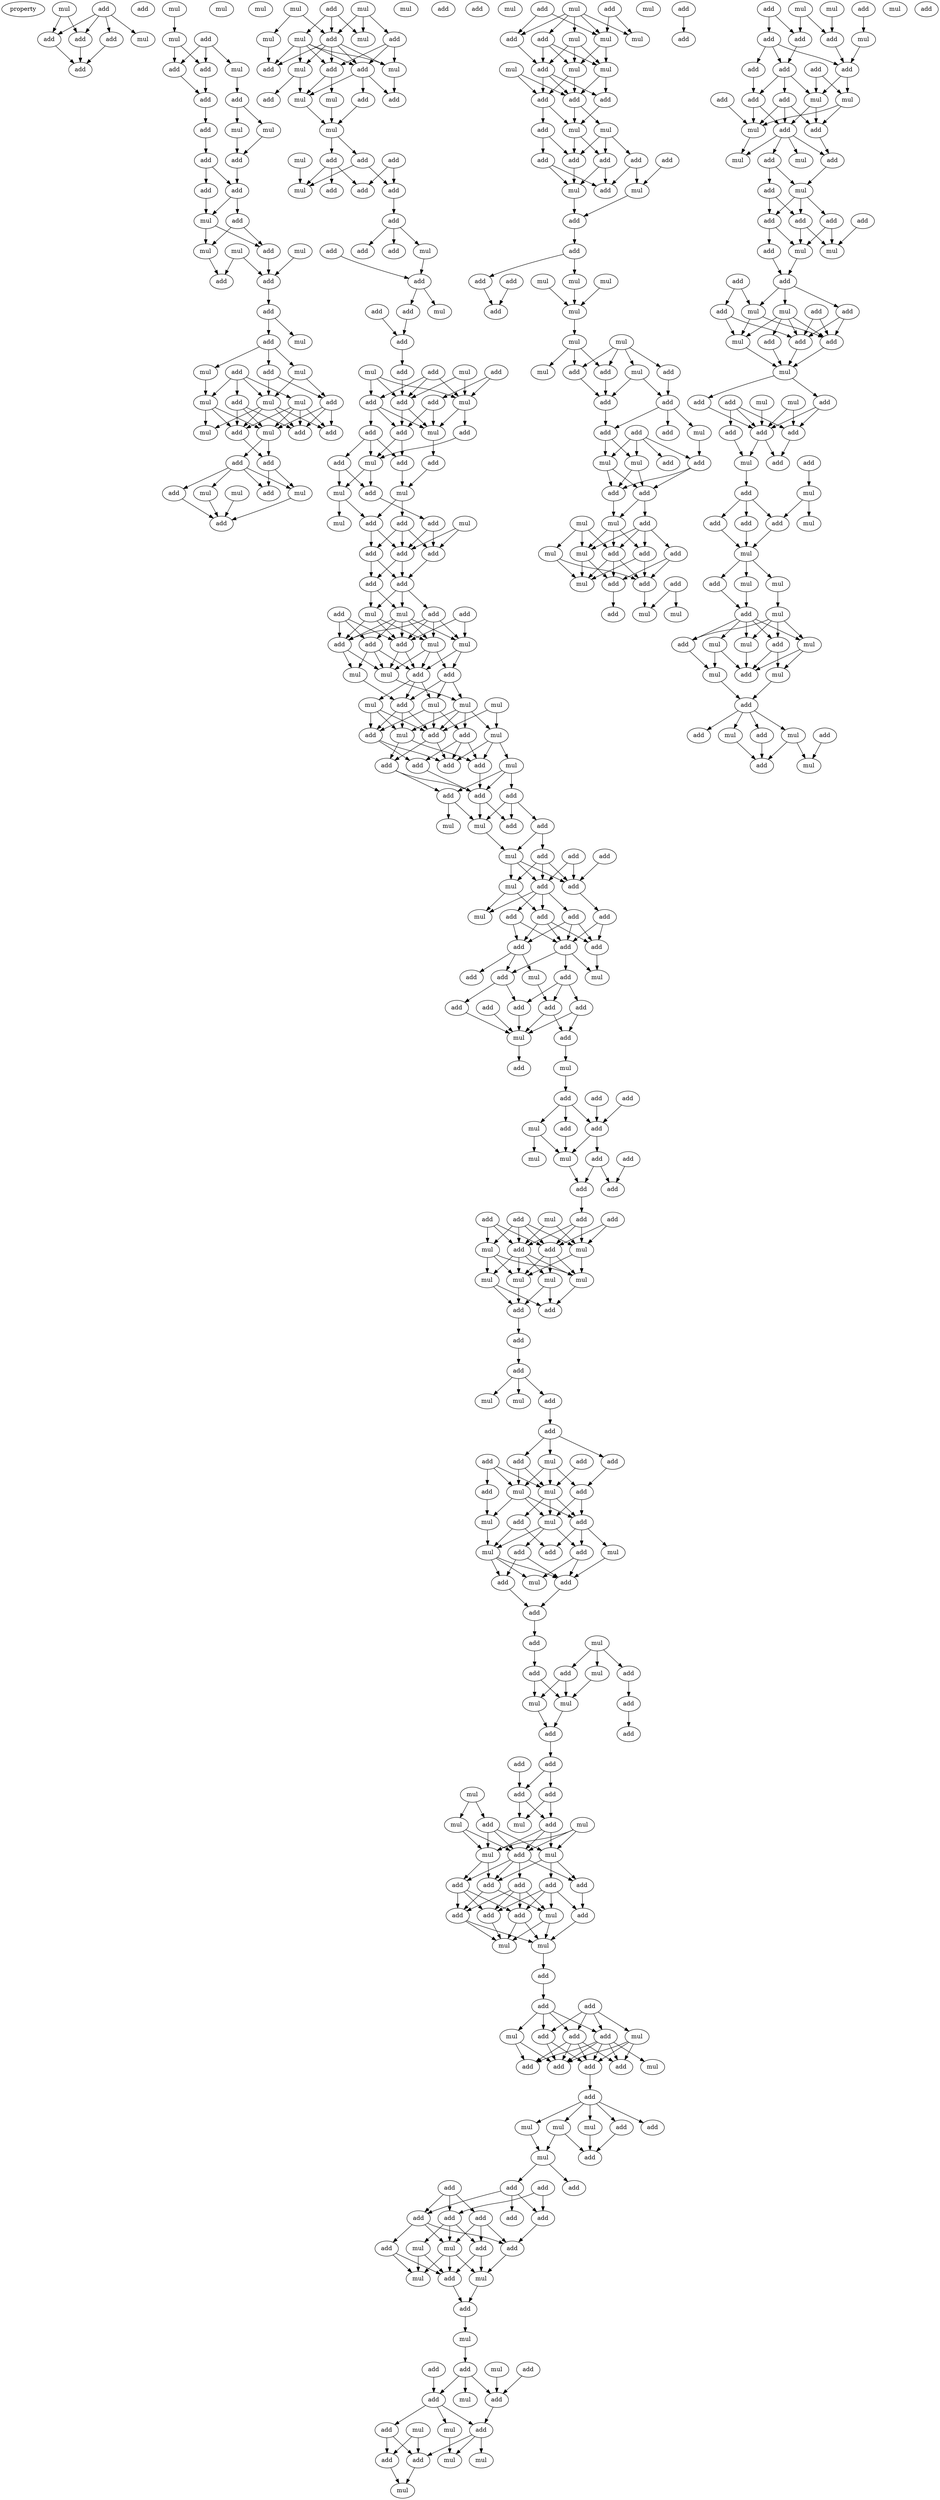 digraph {
    node [fontcolor=black]
    property [mul=2,lf=1.1]
    0 [ label = add ];
    1 [ label = mul ];
    2 [ label = add ];
    3 [ label = add ];
    4 [ label = add ];
    5 [ label = mul ];
    6 [ label = add ];
    7 [ label = add ];
    8 [ label = mul ];
    9 [ label = mul ];
    10 [ label = add ];
    11 [ label = mul ];
    12 [ label = mul ];
    13 [ label = add ];
    14 [ label = add ];
    15 [ label = add ];
    16 [ label = add ];
    17 [ label = add ];
    18 [ label = mul ];
    19 [ label = mul ];
    20 [ label = add ];
    21 [ label = add ];
    22 [ label = add ];
    23 [ label = add ];
    24 [ label = add ];
    25 [ label = mul ];
    26 [ label = mul ];
    27 [ label = mul ];
    28 [ label = add ];
    29 [ label = mul ];
    30 [ label = add ];
    31 [ label = add ];
    32 [ label = mul ];
    33 [ label = add ];
    34 [ label = add ];
    35 [ label = mul ];
    36 [ label = add ];
    37 [ label = mul ];
    38 [ label = add ];
    39 [ label = mul ];
    40 [ label = mul ];
    41 [ label = add ];
    42 [ label = add ];
    43 [ label = mul ];
    44 [ label = mul ];
    45 [ label = add ];
    46 [ label = add ];
    47 [ label = add ];
    48 [ label = mul ];
    49 [ label = mul ];
    50 [ label = add ];
    51 [ label = add ];
    52 [ label = add ];
    53 [ label = mul ];
    54 [ label = add ];
    55 [ label = mul ];
    56 [ label = mul ];
    57 [ label = add ];
    58 [ label = mul ];
    59 [ label = add ];
    60 [ label = mul ];
    61 [ label = mul ];
    62 [ label = add ];
    63 [ label = mul ];
    64 [ label = mul ];
    65 [ label = add ];
    66 [ label = add ];
    67 [ label = add ];
    68 [ label = mul ];
    69 [ label = add ];
    70 [ label = mul ];
    71 [ label = mul ];
    72 [ label = add ];
    73 [ label = add ];
    74 [ label = mul ];
    75 [ label = add ];
    76 [ label = mul ];
    77 [ label = add ];
    78 [ label = add ];
    79 [ label = add ];
    80 [ label = mul ];
    81 [ label = add ];
    82 [ label = mul ];
    83 [ label = add ];
    84 [ label = add ];
    85 [ label = add ];
    86 [ label = add ];
    87 [ label = mul ];
    88 [ label = add ];
    89 [ label = add ];
    90 [ label = add ];
    91 [ label = add ];
    92 [ label = mul ];
    93 [ label = mul ];
    94 [ label = add ];
    95 [ label = add ];
    96 [ label = add ];
    97 [ label = mul ];
    98 [ label = add ];
    99 [ label = add ];
    100 [ label = mul ];
    101 [ label = add ];
    102 [ label = add ];
    103 [ label = mul ];
    104 [ label = add ];
    105 [ label = add ];
    106 [ label = add ];
    107 [ label = add ];
    108 [ label = mul ];
    109 [ label = add ];
    110 [ label = mul ];
    111 [ label = add ];
    112 [ label = add ];
    113 [ label = add ];
    114 [ label = mul ];
    115 [ label = mul ];
    116 [ label = mul ];
    117 [ label = add ];
    118 [ label = mul ];
    119 [ label = add ];
    120 [ label = add ];
    121 [ label = add ];
    122 [ label = add ];
    123 [ label = add ];
    124 [ label = add ];
    125 [ label = add ];
    126 [ label = mul ];
    127 [ label = add ];
    128 [ label = mul ];
    129 [ label = add ];
    130 [ label = add ];
    131 [ label = add ];
    132 [ label = add ];
    133 [ label = mul ];
    134 [ label = add ];
    135 [ label = mul ];
    136 [ label = mul ];
    137 [ label = add ];
    138 [ label = add ];
    139 [ label = mul ];
    140 [ label = mul ];
    141 [ label = mul ];
    142 [ label = mul ];
    143 [ label = mul ];
    144 [ label = add ];
    145 [ label = mul ];
    146 [ label = add ];
    147 [ label = mul ];
    148 [ label = add ];
    149 [ label = add ];
    150 [ label = mul ];
    151 [ label = add ];
    152 [ label = add ];
    153 [ label = add ];
    154 [ label = add ];
    155 [ label = add ];
    156 [ label = add ];
    157 [ label = add ];
    158 [ label = mul ];
    159 [ label = add ];
    160 [ label = mul ];
    161 [ label = add ];
    162 [ label = mul ];
    163 [ label = add ];
    164 [ label = add ];
    165 [ label = add ];
    166 [ label = mul ];
    167 [ label = add ];
    168 [ label = add ];
    169 [ label = add ];
    170 [ label = add ];
    171 [ label = mul ];
    172 [ label = add ];
    173 [ label = add ];
    174 [ label = add ];
    175 [ label = add ];
    176 [ label = add ];
    177 [ label = mul ];
    178 [ label = add ];
    179 [ label = add ];
    180 [ label = mul ];
    181 [ label = add ];
    182 [ label = add ];
    183 [ label = add ];
    184 [ label = add ];
    185 [ label = add ];
    186 [ label = add ];
    187 [ label = mul ];
    188 [ label = add ];
    189 [ label = add ];
    190 [ label = mul ];
    191 [ label = add ];
    192 [ label = add ];
    193 [ label = add ];
    194 [ label = mul ];
    195 [ label = add ];
    196 [ label = add ];
    197 [ label = add ];
    198 [ label = add ];
    199 [ label = mul ];
    200 [ label = mul ];
    201 [ label = add ];
    202 [ label = add ];
    203 [ label = add ];
    204 [ label = add ];
    205 [ label = add ];
    206 [ label = add ];
    207 [ label = mul ];
    208 [ label = add ];
    209 [ label = mul ];
    210 [ label = mul ];
    211 [ label = add ];
    212 [ label = mul ];
    213 [ label = mul ];
    214 [ label = mul ];
    215 [ label = mul ];
    216 [ label = add ];
    217 [ label = add ];
    218 [ label = add ];
    219 [ label = add ];
    220 [ label = mul ];
    221 [ label = mul ];
    222 [ label = add ];
    223 [ label = add ];
    224 [ label = mul ];
    225 [ label = add ];
    226 [ label = add ];
    227 [ label = add ];
    228 [ label = add ];
    229 [ label = mul ];
    230 [ label = add ];
    231 [ label = add ];
    232 [ label = mul ];
    233 [ label = mul ];
    234 [ label = add ];
    235 [ label = add ];
    236 [ label = mul ];
    237 [ label = add ];
    238 [ label = mul ];
    239 [ label = add ];
    240 [ label = mul ];
    241 [ label = add ];
    242 [ label = add ];
    243 [ label = add ];
    244 [ label = mul ];
    245 [ label = add ];
    246 [ label = add ];
    247 [ label = mul ];
    248 [ label = add ];
    249 [ label = add ];
    250 [ label = mul ];
    251 [ label = add ];
    252 [ label = add ];
    253 [ label = add ];
    254 [ label = mul ];
    255 [ label = mul ];
    256 [ label = add ];
    257 [ label = add ];
    258 [ label = add ];
    259 [ label = mul ];
    260 [ label = add ];
    261 [ label = add ];
    262 [ label = mul ];
    263 [ label = add ];
    264 [ label = add ];
    265 [ label = mul ];
    266 [ label = mul ];
    267 [ label = add ];
    268 [ label = mul ];
    269 [ label = add ];
    270 [ label = add ];
    271 [ label = mul ];
    272 [ label = mul ];
    273 [ label = add ];
    274 [ label = add ];
    275 [ label = add ];
    276 [ label = add ];
    277 [ label = add ];
    278 [ label = add ];
    279 [ label = mul ];
    280 [ label = add ];
    281 [ label = add ];
    282 [ label = add ];
    283 [ label = mul ];
    284 [ label = mul ];
    285 [ label = add ];
    286 [ label = add ];
    287 [ label = add ];
    288 [ label = add ];
    289 [ label = add ];
    290 [ label = add ];
    291 [ label = mul ];
    292 [ label = mul ];
    293 [ label = add ];
    294 [ label = mul ];
    295 [ label = add ];
    296 [ label = add ];
    297 [ label = add ];
    298 [ label = add ];
    299 [ label = mul ];
    300 [ label = add ];
    301 [ label = mul ];
    302 [ label = add ];
    303 [ label = mul ];
    304 [ label = add ];
    305 [ label = mul ];
    306 [ label = add ];
    307 [ label = add ];
    308 [ label = add ];
    309 [ label = add ];
    310 [ label = add ];
    311 [ label = add ];
    312 [ label = add ];
    313 [ label = add ];
    314 [ label = add ];
    315 [ label = add ];
    316 [ label = mul ];
    317 [ label = add ];
    318 [ label = add ];
    319 [ label = mul ];
    320 [ label = mul ];
    321 [ label = mul ];
    322 [ label = add ];
    323 [ label = add ];
    324 [ label = mul ];
    325 [ label = mul ];
    326 [ label = add ];
    327 [ label = add ];
    328 [ label = add ];
    329 [ label = mul ];
    330 [ label = add ];
    331 [ label = add ];
    332 [ label = add ];
    333 [ label = mul ];
    334 [ label = mul ];
    335 [ label = add ];
    336 [ label = add ];
    337 [ label = add ];
    338 [ label = mul ];
    339 [ label = mul ];
    340 [ label = mul ];
    341 [ label = add ];
    342 [ label = add ];
    343 [ label = mul ];
    344 [ label = add ];
    345 [ label = mul ];
    346 [ label = mul ];
    347 [ label = mul ];
    348 [ label = add ];
    349 [ label = mul ];
    350 [ label = mul ];
    351 [ label = add ];
    352 [ label = mul ];
    353 [ label = add ];
    354 [ label = add ];
    355 [ label = add ];
    356 [ label = mul ];
    357 [ label = mul ];
    358 [ label = add ];
    359 [ label = add ];
    360 [ label = add ];
    361 [ label = add ];
    362 [ label = add ];
    363 [ label = add ];
    364 [ label = mul ];
    365 [ label = mul ];
    366 [ label = add ];
    367 [ label = add ];
    368 [ label = add ];
    369 [ label = add ];
    370 [ label = add ];
    371 [ label = mul ];
    372 [ label = mul ];
    373 [ label = mul ];
    374 [ label = mul ];
    375 [ label = add ];
    376 [ label = mul ];
    377 [ label = mul ];
    378 [ label = add ];
    379 [ label = mul ];
    380 [ label = add ];
    381 [ label = mul ];
    382 [ label = add ];
    383 [ label = add ];
    384 [ label = add ];
    385 [ label = mul ];
    386 [ label = add ];
    387 [ label = add ];
    388 [ label = add ];
    389 [ label = add ];
    390 [ label = mul ];
    391 [ label = mul ];
    392 [ label = add ];
    393 [ label = add ];
    394 [ label = add ];
    395 [ label = add ];
    396 [ label = mul ];
    397 [ label = mul ];
    398 [ label = add ];
    399 [ label = mul ];
    400 [ label = add ];
    401 [ label = add ];
    402 [ label = mul ];
    403 [ label = add ];
    404 [ label = add ];
    405 [ label = mul ];
    406 [ label = add ];
    407 [ label = add ];
    408 [ label = mul ];
    409 [ label = mul ];
    410 [ label = mul ];
    411 [ label = add ];
    412 [ label = add ];
    413 [ label = mul ];
    414 [ label = mul ];
    415 [ label = add ];
    416 [ label = add ];
    417 [ label = add ];
    418 [ label = mul ];
    419 [ label = add ];
    420 [ label = add ];
    421 [ label = add ];
    422 [ label = add ];
    423 [ label = add ];
    424 [ label = add ];
    425 [ label = add ];
    426 [ label = mul ];
    427 [ label = add ];
    428 [ label = mul ];
    429 [ label = add ];
    430 [ label = add ];
    431 [ label = mul ];
    432 [ label = add ];
    433 [ label = mul ];
    434 [ label = mul ];
    435 [ label = mul ];
    436 [ label = add ];
    437 [ label = add ];
    438 [ label = mul ];
    439 [ label = add ];
    440 [ label = add ];
    441 [ label = add ];
    442 [ label = add ];
    443 [ label = add ];
    444 [ label = mul ];
    445 [ label = mul ];
    446 [ label = add ];
    447 [ label = add ];
    448 [ label = add ];
    449 [ label = add ];
    450 [ label = mul ];
    451 [ label = add ];
    452 [ label = add ];
    453 [ label = mul ];
    454 [ label = add ];
    455 [ label = add ];
    456 [ label = mul ];
    457 [ label = add ];
    458 [ label = mul ];
    459 [ label = mul ];
    460 [ label = add ];
    461 [ label = mul ];
    462 [ label = add ];
    463 [ label = add ];
    464 [ label = add ];
    465 [ label = add ];
    466 [ label = add ];
    467 [ label = mul ];
    468 [ label = add ];
    469 [ label = add ];
    470 [ label = add ];
    471 [ label = mul ];
    472 [ label = add ];
    473 [ label = mul ];
    474 [ label = add ];
    475 [ label = add ];
    476 [ label = mul ];
    477 [ label = mul ];
    478 [ label = add ];
    479 [ label = add ];
    480 [ label = mul ];
    481 [ label = mul ];
    482 [ label = add ];
    483 [ label = mul ];
    484 [ label = mul ];
    485 [ label = add ];
    486 [ label = add ];
    487 [ label = mul ];
    488 [ label = mul ];
    489 [ label = add ];
    490 [ label = mul ];
    491 [ label = add ];
    492 [ label = add ];
    493 [ label = add ];
    494 [ label = add ];
    495 [ label = mul ];
    496 [ label = mul ];
    497 [ label = add ];
    498 [ label = mul ];
    0 -> 3 [ name = 0 ];
    0 -> 4 [ name = 1 ];
    0 -> 5 [ name = 2 ];
    0 -> 6 [ name = 3 ];
    1 -> 3 [ name = 4 ];
    1 -> 6 [ name = 5 ];
    3 -> 7 [ name = 6 ];
    4 -> 7 [ name = 7 ];
    6 -> 7 [ name = 8 ];
    8 -> 11 [ name = 9 ];
    10 -> 12 [ name = 10 ];
    10 -> 13 [ name = 11 ];
    10 -> 14 [ name = 12 ];
    11 -> 13 [ name = 13 ];
    11 -> 14 [ name = 14 ];
    12 -> 15 [ name = 15 ];
    13 -> 16 [ name = 16 ];
    14 -> 16 [ name = 17 ];
    15 -> 18 [ name = 18 ];
    15 -> 19 [ name = 19 ];
    16 -> 17 [ name = 20 ];
    17 -> 20 [ name = 21 ];
    18 -> 21 [ name = 22 ];
    19 -> 21 [ name = 23 ];
    20 -> 22 [ name = 24 ];
    20 -> 23 [ name = 25 ];
    21 -> 23 [ name = 26 ];
    22 -> 25 [ name = 27 ];
    23 -> 24 [ name = 28 ];
    23 -> 25 [ name = 29 ];
    24 -> 27 [ name = 30 ];
    24 -> 28 [ name = 31 ];
    25 -> 27 [ name = 32 ];
    25 -> 28 [ name = 33 ];
    26 -> 30 [ name = 34 ];
    26 -> 31 [ name = 35 ];
    27 -> 31 [ name = 36 ];
    28 -> 30 [ name = 37 ];
    29 -> 30 [ name = 38 ];
    30 -> 33 [ name = 39 ];
    33 -> 34 [ name = 40 ];
    33 -> 35 [ name = 41 ];
    34 -> 36 [ name = 42 ];
    34 -> 37 [ name = 43 ];
    34 -> 39 [ name = 44 ];
    36 -> 40 [ name = 45 ];
    36 -> 42 [ name = 46 ];
    37 -> 40 [ name = 47 ];
    37 -> 42 [ name = 48 ];
    38 -> 40 [ name = 49 ];
    38 -> 41 [ name = 50 ];
    38 -> 43 [ name = 51 ];
    38 -> 44 [ name = 52 ];
    39 -> 43 [ name = 53 ];
    40 -> 45 [ name = 54 ];
    40 -> 46 [ name = 55 ];
    40 -> 47 [ name = 56 ];
    40 -> 49 [ name = 57 ];
    41 -> 45 [ name = 58 ];
    41 -> 47 [ name = 59 ];
    41 -> 48 [ name = 60 ];
    42 -> 45 [ name = 61 ];
    42 -> 46 [ name = 62 ];
    42 -> 48 [ name = 63 ];
    43 -> 47 [ name = 64 ];
    43 -> 48 [ name = 65 ];
    43 -> 49 [ name = 66 ];
    44 -> 45 [ name = 67 ];
    44 -> 46 [ name = 68 ];
    44 -> 47 [ name = 69 ];
    44 -> 48 [ name = 70 ];
    47 -> 50 [ name = 71 ];
    48 -> 50 [ name = 72 ];
    48 -> 51 [ name = 73 ];
    50 -> 54 [ name = 74 ];
    50 -> 55 [ name = 75 ];
    51 -> 52 [ name = 76 ];
    51 -> 53 [ name = 77 ];
    51 -> 54 [ name = 78 ];
    51 -> 55 [ name = 79 ];
    52 -> 57 [ name = 80 ];
    53 -> 57 [ name = 81 ];
    55 -> 57 [ name = 82 ];
    56 -> 57 [ name = 83 ];
    58 -> 62 [ name = 84 ];
    58 -> 63 [ name = 85 ];
    59 -> 61 [ name = 86 ];
    59 -> 62 [ name = 87 ];
    59 -> 64 [ name = 88 ];
    60 -> 62 [ name = 89 ];
    60 -> 64 [ name = 90 ];
    60 -> 65 [ name = 91 ];
    61 -> 66 [ name = 92 ];
    61 -> 67 [ name = 93 ];
    61 -> 68 [ name = 94 ];
    61 -> 69 [ name = 95 ];
    61 -> 70 [ name = 96 ];
    62 -> 66 [ name = 97 ];
    62 -> 67 [ name = 98 ];
    62 -> 68 [ name = 99 ];
    62 -> 69 [ name = 100 ];
    62 -> 70 [ name = 101 ];
    63 -> 67 [ name = 102 ];
    65 -> 66 [ name = 103 ];
    65 -> 69 [ name = 104 ];
    65 -> 70 [ name = 105 ];
    66 -> 71 [ name = 106 ];
    66 -> 74 [ name = 107 ];
    68 -> 71 [ name = 108 ];
    68 -> 72 [ name = 109 ];
    69 -> 71 [ name = 110 ];
    69 -> 73 [ name = 111 ];
    69 -> 75 [ name = 112 ];
    70 -> 73 [ name = 113 ];
    71 -> 76 [ name = 114 ];
    74 -> 76 [ name = 115 ];
    75 -> 76 [ name = 116 ];
    76 -> 78 [ name = 117 ];
    76 -> 79 [ name = 118 ];
    77 -> 83 [ name = 119 ];
    77 -> 84 [ name = 120 ];
    78 -> 82 [ name = 121 ];
    78 -> 83 [ name = 122 ];
    79 -> 81 [ name = 123 ];
    79 -> 82 [ name = 124 ];
    79 -> 84 [ name = 125 ];
    80 -> 82 [ name = 126 ];
    83 -> 85 [ name = 127 ];
    85 -> 87 [ name = 128 ];
    85 -> 88 [ name = 129 ];
    85 -> 89 [ name = 130 ];
    86 -> 90 [ name = 131 ];
    87 -> 90 [ name = 132 ];
    90 -> 92 [ name = 133 ];
    90 -> 94 [ name = 134 ];
    91 -> 95 [ name = 135 ];
    94 -> 95 [ name = 136 ];
    95 -> 99 [ name = 137 ];
    96 -> 101 [ name = 138 ];
    96 -> 102 [ name = 139 ];
    96 -> 103 [ name = 140 ];
    97 -> 102 [ name = 141 ];
    97 -> 103 [ name = 142 ];
    98 -> 103 [ name = 143 ];
    98 -> 104 [ name = 144 ];
    99 -> 102 [ name = 145 ];
    100 -> 101 [ name = 146 ];
    100 -> 102 [ name = 147 ];
    100 -> 103 [ name = 148 ];
    101 -> 105 [ name = 149 ];
    101 -> 107 [ name = 150 ];
    101 -> 108 [ name = 151 ];
    102 -> 105 [ name = 152 ];
    102 -> 108 [ name = 153 ];
    103 -> 106 [ name = 154 ];
    103 -> 108 [ name = 155 ];
    104 -> 105 [ name = 156 ];
    104 -> 108 [ name = 157 ];
    105 -> 109 [ name = 158 ];
    105 -> 110 [ name = 159 ];
    106 -> 110 [ name = 160 ];
    107 -> 109 [ name = 161 ];
    107 -> 110 [ name = 162 ];
    107 -> 111 [ name = 163 ];
    108 -> 112 [ name = 164 ];
    109 -> 114 [ name = 165 ];
    110 -> 113 [ name = 166 ];
    110 -> 115 [ name = 167 ];
    111 -> 113 [ name = 168 ];
    111 -> 115 [ name = 169 ];
    112 -> 114 [ name = 170 ];
    113 -> 119 [ name = 171 ];
    114 -> 117 [ name = 172 ];
    114 -> 120 [ name = 173 ];
    115 -> 116 [ name = 174 ];
    115 -> 120 [ name = 175 ];
    117 -> 121 [ name = 176 ];
    117 -> 122 [ name = 177 ];
    117 -> 123 [ name = 178 ];
    118 -> 121 [ name = 179 ];
    118 -> 122 [ name = 180 ];
    119 -> 121 [ name = 181 ];
    119 -> 122 [ name = 182 ];
    120 -> 122 [ name = 183 ];
    120 -> 123 [ name = 184 ];
    121 -> 125 [ name = 185 ];
    122 -> 124 [ name = 186 ];
    122 -> 125 [ name = 187 ];
    123 -> 124 [ name = 188 ];
    123 -> 125 [ name = 189 ];
    124 -> 126 [ name = 190 ];
    124 -> 128 [ name = 191 ];
    125 -> 126 [ name = 192 ];
    125 -> 128 [ name = 193 ];
    125 -> 129 [ name = 194 ];
    126 -> 131 [ name = 195 ];
    126 -> 132 [ name = 196 ];
    126 -> 135 [ name = 197 ];
    127 -> 131 [ name = 198 ];
    127 -> 132 [ name = 199 ];
    127 -> 134 [ name = 200 ];
    128 -> 131 [ name = 201 ];
    128 -> 132 [ name = 202 ];
    128 -> 133 [ name = 203 ];
    128 -> 134 [ name = 204 ];
    128 -> 135 [ name = 205 ];
    129 -> 131 [ name = 206 ];
    129 -> 132 [ name = 207 ];
    129 -> 133 [ name = 208 ];
    129 -> 135 [ name = 209 ];
    130 -> 131 [ name = 210 ];
    130 -> 133 [ name = 211 ];
    131 -> 136 [ name = 212 ];
    131 -> 137 [ name = 213 ];
    132 -> 136 [ name = 214 ];
    132 -> 139 [ name = 215 ];
    133 -> 137 [ name = 216 ];
    133 -> 138 [ name = 217 ];
    134 -> 136 [ name = 218 ];
    134 -> 137 [ name = 219 ];
    134 -> 139 [ name = 220 ];
    135 -> 136 [ name = 221 ];
    135 -> 137 [ name = 222 ];
    135 -> 138 [ name = 223 ];
    136 -> 143 [ name = 224 ];
    137 -> 140 [ name = 225 ];
    137 -> 141 [ name = 226 ];
    137 -> 144 [ name = 227 ];
    138 -> 140 [ name = 228 ];
    138 -> 143 [ name = 229 ];
    138 -> 144 [ name = 230 ];
    139 -> 144 [ name = 231 ];
    140 -> 146 [ name = 232 ];
    140 -> 148 [ name = 233 ];
    140 -> 149 [ name = 234 ];
    141 -> 145 [ name = 235 ];
    141 -> 146 [ name = 236 ];
    141 -> 148 [ name = 237 ];
    142 -> 146 [ name = 238 ];
    142 -> 147 [ name = 239 ];
    143 -> 145 [ name = 240 ];
    143 -> 146 [ name = 241 ];
    143 -> 147 [ name = 242 ];
    143 -> 149 [ name = 243 ];
    144 -> 145 [ name = 244 ];
    144 -> 146 [ name = 245 ];
    144 -> 148 [ name = 246 ];
    145 -> 151 [ name = 247 ];
    145 -> 154 [ name = 248 ];
    146 -> 153 [ name = 249 ];
    146 -> 154 [ name = 250 ];
    147 -> 150 [ name = 251 ];
    147 -> 151 [ name = 252 ];
    147 -> 153 [ name = 253 ];
    148 -> 152 [ name = 254 ];
    148 -> 153 [ name = 255 ];
    149 -> 151 [ name = 256 ];
    149 -> 152 [ name = 257 ];
    149 -> 153 [ name = 258 ];
    150 -> 155 [ name = 259 ];
    150 -> 156 [ name = 260 ];
    150 -> 157 [ name = 261 ];
    151 -> 155 [ name = 262 ];
    152 -> 155 [ name = 263 ];
    154 -> 155 [ name = 264 ];
    154 -> 157 [ name = 265 ];
    155 -> 158 [ name = 266 ];
    155 -> 161 [ name = 267 ];
    156 -> 158 [ name = 268 ];
    156 -> 159 [ name = 269 ];
    156 -> 161 [ name = 270 ];
    157 -> 158 [ name = 271 ];
    157 -> 160 [ name = 272 ];
    158 -> 162 [ name = 273 ];
    159 -> 162 [ name = 274 ];
    159 -> 165 [ name = 275 ];
    162 -> 166 [ name = 276 ];
    162 -> 167 [ name = 277 ];
    162 -> 168 [ name = 278 ];
    163 -> 167 [ name = 279 ];
    163 -> 168 [ name = 280 ];
    164 -> 167 [ name = 281 ];
    165 -> 166 [ name = 282 ];
    165 -> 167 [ name = 283 ];
    165 -> 168 [ name = 284 ];
    166 -> 171 [ name = 285 ];
    166 -> 172 [ name = 286 ];
    167 -> 169 [ name = 287 ];
    168 -> 170 [ name = 288 ];
    168 -> 171 [ name = 289 ];
    168 -> 172 [ name = 290 ];
    168 -> 173 [ name = 291 ];
    169 -> 174 [ name = 292 ];
    169 -> 176 [ name = 293 ];
    170 -> 174 [ name = 294 ];
    170 -> 175 [ name = 295 ];
    170 -> 176 [ name = 296 ];
    172 -> 174 [ name = 297 ];
    172 -> 175 [ name = 298 ];
    172 -> 176 [ name = 299 ];
    173 -> 175 [ name = 300 ];
    173 -> 176 [ name = 301 ];
    174 -> 180 [ name = 302 ];
    175 -> 177 [ name = 303 ];
    175 -> 178 [ name = 304 ];
    175 -> 179 [ name = 305 ];
    176 -> 179 [ name = 306 ];
    176 -> 180 [ name = 307 ];
    176 -> 181 [ name = 308 ];
    177 -> 182 [ name = 309 ];
    179 -> 183 [ name = 310 ];
    179 -> 184 [ name = 311 ];
    181 -> 182 [ name = 312 ];
    181 -> 184 [ name = 313 ];
    181 -> 185 [ name = 314 ];
    182 -> 187 [ name = 315 ];
    182 -> 188 [ name = 316 ];
    183 -> 187 [ name = 317 ];
    184 -> 187 [ name = 318 ];
    185 -> 187 [ name = 319 ];
    185 -> 188 [ name = 320 ];
    186 -> 187 [ name = 321 ];
    187 -> 189 [ name = 322 ];
    188 -> 190 [ name = 323 ];
    190 -> 192 [ name = 324 ];
    191 -> 195 [ name = 325 ];
    192 -> 194 [ name = 326 ];
    192 -> 195 [ name = 327 ];
    192 -> 196 [ name = 328 ];
    193 -> 195 [ name = 329 ];
    194 -> 199 [ name = 330 ];
    194 -> 200 [ name = 331 ];
    195 -> 197 [ name = 332 ];
    195 -> 199 [ name = 333 ];
    196 -> 199 [ name = 334 ];
    197 -> 201 [ name = 335 ];
    197 -> 202 [ name = 336 ];
    198 -> 202 [ name = 337 ];
    199 -> 201 [ name = 338 ];
    201 -> 206 [ name = 339 ];
    203 -> 208 [ name = 340 ];
    203 -> 209 [ name = 341 ];
    203 -> 210 [ name = 342 ];
    203 -> 211 [ name = 343 ];
    204 -> 208 [ name = 344 ];
    204 -> 209 [ name = 345 ];
    204 -> 211 [ name = 346 ];
    205 -> 208 [ name = 347 ];
    205 -> 210 [ name = 348 ];
    206 -> 208 [ name = 349 ];
    206 -> 210 [ name = 350 ];
    206 -> 211 [ name = 351 ];
    207 -> 210 [ name = 352 ];
    207 -> 211 [ name = 353 ];
    208 -> 212 [ name = 354 ];
    208 -> 213 [ name = 355 ];
    208 -> 214 [ name = 356 ];
    209 -> 213 [ name = 357 ];
    209 -> 214 [ name = 358 ];
    209 -> 215 [ name = 359 ];
    210 -> 213 [ name = 360 ];
    210 -> 214 [ name = 361 ];
    211 -> 212 [ name = 362 ];
    211 -> 213 [ name = 363 ];
    211 -> 214 [ name = 364 ];
    211 -> 215 [ name = 365 ];
    212 -> 216 [ name = 366 ];
    212 -> 217 [ name = 367 ];
    213 -> 216 [ name = 368 ];
    214 -> 217 [ name = 369 ];
    215 -> 216 [ name = 370 ];
    215 -> 217 [ name = 371 ];
    216 -> 218 [ name = 372 ];
    218 -> 219 [ name = 373 ];
    219 -> 220 [ name = 374 ];
    219 -> 221 [ name = 375 ];
    219 -> 222 [ name = 376 ];
    222 -> 223 [ name = 377 ];
    223 -> 224 [ name = 378 ];
    223 -> 226 [ name = 379 ];
    223 -> 228 [ name = 380 ];
    224 -> 229 [ name = 381 ];
    224 -> 231 [ name = 382 ];
    224 -> 232 [ name = 383 ];
    225 -> 232 [ name = 384 ];
    226 -> 231 [ name = 385 ];
    227 -> 229 [ name = 386 ];
    227 -> 230 [ name = 387 ];
    227 -> 232 [ name = 388 ];
    228 -> 229 [ name = 389 ];
    228 -> 232 [ name = 390 ];
    229 -> 233 [ name = 391 ];
    229 -> 234 [ name = 392 ];
    229 -> 236 [ name = 393 ];
    230 -> 233 [ name = 394 ];
    231 -> 234 [ name = 395 ];
    231 -> 236 [ name = 396 ];
    232 -> 234 [ name = 397 ];
    232 -> 235 [ name = 398 ];
    232 -> 236 [ name = 399 ];
    233 -> 240 [ name = 400 ];
    234 -> 237 [ name = 401 ];
    234 -> 238 [ name = 402 ];
    234 -> 241 [ name = 403 ];
    235 -> 240 [ name = 404 ];
    235 -> 241 [ name = 405 ];
    236 -> 237 [ name = 406 ];
    236 -> 239 [ name = 407 ];
    236 -> 240 [ name = 408 ];
    237 -> 242 [ name = 409 ];
    237 -> 244 [ name = 410 ];
    238 -> 242 [ name = 411 ];
    239 -> 242 [ name = 412 ];
    239 -> 245 [ name = 413 ];
    240 -> 242 [ name = 414 ];
    240 -> 244 [ name = 415 ];
    240 -> 245 [ name = 416 ];
    242 -> 246 [ name = 417 ];
    245 -> 246 [ name = 418 ];
    246 -> 248 [ name = 419 ];
    247 -> 249 [ name = 420 ];
    247 -> 250 [ name = 421 ];
    247 -> 253 [ name = 422 ];
    248 -> 251 [ name = 423 ];
    249 -> 254 [ name = 424 ];
    249 -> 255 [ name = 425 ];
    250 -> 255 [ name = 426 ];
    251 -> 254 [ name = 427 ];
    251 -> 255 [ name = 428 ];
    253 -> 256 [ name = 429 ];
    254 -> 258 [ name = 430 ];
    255 -> 258 [ name = 431 ];
    256 -> 257 [ name = 432 ];
    258 -> 261 [ name = 433 ];
    260 -> 264 [ name = 434 ];
    261 -> 263 [ name = 435 ];
    261 -> 264 [ name = 436 ];
    262 -> 268 [ name = 437 ];
    262 -> 269 [ name = 438 ];
    263 -> 265 [ name = 439 ];
    263 -> 267 [ name = 440 ];
    264 -> 265 [ name = 441 ];
    264 -> 267 [ name = 442 ];
    266 -> 270 [ name = 443 ];
    266 -> 271 [ name = 444 ];
    266 -> 272 [ name = 445 ];
    267 -> 270 [ name = 446 ];
    267 -> 271 [ name = 447 ];
    267 -> 272 [ name = 448 ];
    268 -> 270 [ name = 449 ];
    268 -> 271 [ name = 450 ];
    269 -> 270 [ name = 451 ];
    269 -> 271 [ name = 452 ];
    269 -> 272 [ name = 453 ];
    270 -> 273 [ name = 454 ];
    270 -> 274 [ name = 455 ];
    270 -> 275 [ name = 456 ];
    270 -> 277 [ name = 457 ];
    271 -> 273 [ name = 458 ];
    271 -> 277 [ name = 459 ];
    272 -> 273 [ name = 460 ];
    272 -> 274 [ name = 461 ];
    272 -> 276 [ name = 462 ];
    273 -> 278 [ name = 463 ];
    273 -> 279 [ name = 464 ];
    274 -> 280 [ name = 465 ];
    275 -> 278 [ name = 466 ];
    275 -> 279 [ name = 467 ];
    275 -> 281 [ name = 468 ];
    275 -> 282 [ name = 469 ];
    276 -> 279 [ name = 470 ];
    276 -> 280 [ name = 471 ];
    276 -> 281 [ name = 472 ];
    276 -> 282 [ name = 473 ];
    277 -> 278 [ name = 474 ];
    277 -> 281 [ name = 475 ];
    277 -> 282 [ name = 476 ];
    278 -> 283 [ name = 477 ];
    278 -> 284 [ name = 478 ];
    279 -> 283 [ name = 479 ];
    279 -> 284 [ name = 480 ];
    280 -> 284 [ name = 481 ];
    281 -> 283 [ name = 482 ];
    282 -> 283 [ name = 483 ];
    282 -> 284 [ name = 484 ];
    284 -> 285 [ name = 485 ];
    285 -> 287 [ name = 486 ];
    286 -> 288 [ name = 487 ];
    286 -> 289 [ name = 488 ];
    286 -> 290 [ name = 489 ];
    286 -> 292 [ name = 490 ];
    287 -> 288 [ name = 491 ];
    287 -> 289 [ name = 492 ];
    287 -> 290 [ name = 493 ];
    287 -> 291 [ name = 494 ];
    288 -> 293 [ name = 495 ];
    288 -> 294 [ name = 496 ];
    288 -> 295 [ name = 497 ];
    288 -> 296 [ name = 498 ];
    288 -> 297 [ name = 499 ];
    289 -> 293 [ name = 500 ];
    289 -> 295 [ name = 501 ];
    289 -> 296 [ name = 502 ];
    289 -> 297 [ name = 503 ];
    290 -> 293 [ name = 504 ];
    290 -> 297 [ name = 505 ];
    291 -> 293 [ name = 506 ];
    291 -> 295 [ name = 507 ];
    292 -> 293 [ name = 508 ];
    292 -> 296 [ name = 509 ];
    292 -> 297 [ name = 510 ];
    297 -> 298 [ name = 511 ];
    298 -> 299 [ name = 512 ];
    298 -> 300 [ name = 513 ];
    298 -> 301 [ name = 514 ];
    298 -> 302 [ name = 515 ];
    298 -> 303 [ name = 516 ];
    299 -> 305 [ name = 517 ];
    301 -> 304 [ name = 518 ];
    302 -> 304 [ name = 519 ];
    303 -> 304 [ name = 520 ];
    303 -> 305 [ name = 521 ];
    305 -> 307 [ name = 522 ];
    305 -> 309 [ name = 523 ];
    306 -> 310 [ name = 524 ];
    306 -> 313 [ name = 525 ];
    307 -> 310 [ name = 526 ];
    307 -> 311 [ name = 527 ];
    307 -> 314 [ name = 528 ];
    308 -> 312 [ name = 529 ];
    308 -> 313 [ name = 530 ];
    308 -> 314 [ name = 531 ];
    310 -> 315 [ name = 532 ];
    312 -> 315 [ name = 533 ];
    312 -> 317 [ name = 534 ];
    312 -> 319 [ name = 535 ];
    313 -> 316 [ name = 536 ];
    313 -> 317 [ name = 537 ];
    313 -> 319 [ name = 538 ];
    314 -> 315 [ name = 539 ];
    314 -> 318 [ name = 540 ];
    314 -> 319 [ name = 541 ];
    315 -> 321 [ name = 542 ];
    316 -> 320 [ name = 543 ];
    316 -> 322 [ name = 544 ];
    317 -> 321 [ name = 545 ];
    317 -> 322 [ name = 546 ];
    318 -> 320 [ name = 547 ];
    318 -> 322 [ name = 548 ];
    319 -> 320 [ name = 549 ];
    319 -> 321 [ name = 550 ];
    319 -> 322 [ name = 551 ];
    321 -> 323 [ name = 552 ];
    322 -> 323 [ name = 553 ];
    323 -> 324 [ name = 554 ];
    324 -> 328 [ name = 555 ];
    325 -> 330 [ name = 556 ];
    326 -> 331 [ name = 557 ];
    327 -> 330 [ name = 558 ];
    328 -> 329 [ name = 559 ];
    328 -> 330 [ name = 560 ];
    328 -> 331 [ name = 561 ];
    330 -> 332 [ name = 562 ];
    331 -> 332 [ name = 563 ];
    331 -> 334 [ name = 564 ];
    331 -> 335 [ name = 565 ];
    332 -> 337 [ name = 566 ];
    332 -> 338 [ name = 567 ];
    332 -> 339 [ name = 568 ];
    333 -> 336 [ name = 569 ];
    333 -> 337 [ name = 570 ];
    334 -> 339 [ name = 571 ];
    335 -> 336 [ name = 572 ];
    335 -> 337 [ name = 573 ];
    336 -> 340 [ name = 574 ];
    337 -> 340 [ name = 575 ];
    341 -> 345 [ name = 576 ];
    341 -> 346 [ name = 577 ];
    342 -> 345 [ name = 578 ];
    342 -> 348 [ name = 579 ];
    343 -> 344 [ name = 580 ];
    343 -> 345 [ name = 581 ];
    343 -> 346 [ name = 582 ];
    343 -> 347 [ name = 583 ];
    343 -> 348 [ name = 584 ];
    344 -> 349 [ name = 585 ];
    344 -> 351 [ name = 586 ];
    344 -> 352 [ name = 587 ];
    345 -> 349 [ name = 588 ];
    345 -> 352 [ name = 589 ];
    347 -> 349 [ name = 590 ];
    347 -> 351 [ name = 591 ];
    347 -> 352 [ name = 592 ];
    348 -> 351 [ name = 593 ];
    349 -> 354 [ name = 594 ];
    349 -> 355 [ name = 595 ];
    350 -> 353 [ name = 596 ];
    350 -> 355 [ name = 597 ];
    351 -> 353 [ name = 598 ];
    351 -> 354 [ name = 599 ];
    351 -> 355 [ name = 600 ];
    352 -> 353 [ name = 601 ];
    352 -> 355 [ name = 602 ];
    353 -> 357 [ name = 603 ];
    353 -> 358 [ name = 604 ];
    354 -> 357 [ name = 605 ];
    355 -> 356 [ name = 606 ];
    355 -> 357 [ name = 607 ];
    356 -> 359 [ name = 608 ];
    356 -> 360 [ name = 609 ];
    356 -> 363 [ name = 610 ];
    357 -> 359 [ name = 611 ];
    357 -> 360 [ name = 612 ];
    358 -> 360 [ name = 613 ];
    358 -> 362 [ name = 614 ];
    359 -> 364 [ name = 615 ];
    359 -> 366 [ name = 616 ];
    360 -> 364 [ name = 617 ];
    361 -> 365 [ name = 618 ];
    362 -> 364 [ name = 619 ];
    362 -> 366 [ name = 620 ];
    363 -> 365 [ name = 621 ];
    363 -> 366 [ name = 622 ];
    364 -> 367 [ name = 623 ];
    365 -> 367 [ name = 624 ];
    367 -> 368 [ name = 625 ];
    368 -> 370 [ name = 626 ];
    368 -> 371 [ name = 627 ];
    369 -> 375 [ name = 628 ];
    370 -> 375 [ name = 629 ];
    371 -> 374 [ name = 630 ];
    372 -> 374 [ name = 631 ];
    373 -> 374 [ name = 632 ];
    374 -> 377 [ name = 633 ];
    376 -> 378 [ name = 634 ];
    376 -> 380 [ name = 635 ];
    376 -> 381 [ name = 636 ];
    376 -> 382 [ name = 637 ];
    377 -> 379 [ name = 638 ];
    377 -> 380 [ name = 639 ];
    377 -> 382 [ name = 640 ];
    378 -> 383 [ name = 641 ];
    380 -> 384 [ name = 642 ];
    381 -> 383 [ name = 643 ];
    381 -> 384 [ name = 644 ];
    382 -> 384 [ name = 645 ];
    383 -> 385 [ name = 646 ];
    383 -> 387 [ name = 647 ];
    383 -> 388 [ name = 648 ];
    384 -> 387 [ name = 649 ];
    385 -> 389 [ name = 650 ];
    386 -> 389 [ name = 651 ];
    386 -> 390 [ name = 652 ];
    386 -> 391 [ name = 653 ];
    386 -> 392 [ name = 654 ];
    387 -> 390 [ name = 655 ];
    387 -> 391 [ name = 656 ];
    389 -> 393 [ name = 657 ];
    389 -> 394 [ name = 658 ];
    390 -> 393 [ name = 659 ];
    390 -> 394 [ name = 660 ];
    391 -> 393 [ name = 661 ];
    391 -> 394 [ name = 662 ];
    393 -> 395 [ name = 663 ];
    393 -> 396 [ name = 664 ];
    394 -> 396 [ name = 665 ];
    395 -> 398 [ name = 666 ];
    395 -> 399 [ name = 667 ];
    395 -> 400 [ name = 668 ];
    395 -> 401 [ name = 669 ];
    396 -> 398 [ name = 670 ];
    396 -> 399 [ name = 671 ];
    396 -> 400 [ name = 672 ];
    397 -> 399 [ name = 673 ];
    397 -> 400 [ name = 674 ];
    397 -> 402 [ name = 675 ];
    398 -> 404 [ name = 676 ];
    398 -> 405 [ name = 677 ];
    399 -> 405 [ name = 678 ];
    399 -> 406 [ name = 679 ];
    400 -> 404 [ name = 680 ];
    400 -> 405 [ name = 681 ];
    400 -> 406 [ name = 682 ];
    401 -> 404 [ name = 683 ];
    401 -> 406 [ name = 684 ];
    402 -> 404 [ name = 685 ];
    402 -> 405 [ name = 686 ];
    403 -> 408 [ name = 687 ];
    403 -> 409 [ name = 688 ];
    404 -> 409 [ name = 689 ];
    406 -> 407 [ name = 690 ];
    411 -> 412 [ name = 691 ];
    413 -> 417 [ name = 692 ];
    413 -> 419 [ name = 693 ];
    414 -> 417 [ name = 694 ];
    415 -> 418 [ name = 695 ];
    416 -> 419 [ name = 696 ];
    416 -> 420 [ name = 697 ];
    417 -> 423 [ name = 698 ];
    418 -> 423 [ name = 699 ];
    419 -> 424 [ name = 700 ];
    420 -> 422 [ name = 701 ];
    420 -> 423 [ name = 702 ];
    420 -> 424 [ name = 703 ];
    421 -> 426 [ name = 704 ];
    421 -> 428 [ name = 705 ];
    422 -> 427 [ name = 706 ];
    423 -> 426 [ name = 707 ];
    423 -> 428 [ name = 708 ];
    424 -> 425 [ name = 709 ];
    424 -> 427 [ name = 710 ];
    424 -> 428 [ name = 711 ];
    425 -> 430 [ name = 712 ];
    425 -> 431 [ name = 713 ];
    425 -> 432 [ name = 714 ];
    426 -> 430 [ name = 715 ];
    426 -> 431 [ name = 716 ];
    427 -> 431 [ name = 717 ];
    427 -> 432 [ name = 718 ];
    428 -> 430 [ name = 719 ];
    428 -> 432 [ name = 720 ];
    429 -> 431 [ name = 721 ];
    430 -> 437 [ name = 722 ];
    431 -> 433 [ name = 723 ];
    432 -> 433 [ name = 724 ];
    432 -> 435 [ name = 725 ];
    432 -> 436 [ name = 726 ];
    432 -> 437 [ name = 727 ];
    436 -> 438 [ name = 728 ];
    436 -> 439 [ name = 729 ];
    437 -> 438 [ name = 730 ];
    438 -> 440 [ name = 731 ];
    438 -> 441 [ name = 732 ];
    438 -> 442 [ name = 733 ];
    439 -> 440 [ name = 734 ];
    439 -> 442 [ name = 735 ];
    440 -> 444 [ name = 736 ];
    440 -> 445 [ name = 737 ];
    441 -> 444 [ name = 738 ];
    441 -> 445 [ name = 739 ];
    442 -> 444 [ name = 740 ];
    442 -> 446 [ name = 741 ];
    443 -> 445 [ name = 742 ];
    444 -> 448 [ name = 743 ];
    446 -> 448 [ name = 744 ];
    447 -> 451 [ name = 745 ];
    447 -> 453 [ name = 746 ];
    448 -> 450 [ name = 747 ];
    448 -> 452 [ name = 748 ];
    448 -> 453 [ name = 749 ];
    449 -> 454 [ name = 750 ];
    449 -> 457 [ name = 751 ];
    450 -> 454 [ name = 752 ];
    450 -> 455 [ name = 753 ];
    450 -> 456 [ name = 754 ];
    450 -> 457 [ name = 755 ];
    451 -> 454 [ name = 756 ];
    451 -> 456 [ name = 757 ];
    452 -> 454 [ name = 758 ];
    452 -> 457 [ name = 759 ];
    453 -> 456 [ name = 760 ];
    453 -> 457 [ name = 761 ];
    454 -> 458 [ name = 762 ];
    455 -> 458 [ name = 763 ];
    456 -> 458 [ name = 764 ];
    457 -> 458 [ name = 765 ];
    458 -> 460 [ name = 766 ];
    458 -> 462 [ name = 767 ];
    459 -> 464 [ name = 768 ];
    459 -> 465 [ name = 769 ];
    460 -> 464 [ name = 770 ];
    460 -> 465 [ name = 771 ];
    461 -> 465 [ name = 772 ];
    462 -> 465 [ name = 773 ];
    463 -> 464 [ name = 774 ];
    463 -> 465 [ name = 775 ];
    463 -> 466 [ name = 776 ];
    464 -> 468 [ name = 777 ];
    465 -> 467 [ name = 778 ];
    465 -> 468 [ name = 779 ];
    466 -> 467 [ name = 780 ];
    467 -> 470 [ name = 781 ];
    469 -> 471 [ name = 782 ];
    470 -> 472 [ name = 783 ];
    470 -> 474 [ name = 784 ];
    470 -> 475 [ name = 785 ];
    471 -> 473 [ name = 786 ];
    471 -> 474 [ name = 787 ];
    472 -> 476 [ name = 788 ];
    474 -> 476 [ name = 789 ];
    475 -> 476 [ name = 790 ];
    476 -> 477 [ name = 791 ];
    476 -> 479 [ name = 792 ];
    476 -> 480 [ name = 793 ];
    477 -> 482 [ name = 794 ];
    479 -> 482 [ name = 795 ];
    480 -> 481 [ name = 796 ];
    481 -> 483 [ name = 797 ];
    481 -> 484 [ name = 798 ];
    481 -> 485 [ name = 799 ];
    481 -> 486 [ name = 800 ];
    482 -> 483 [ name = 801 ];
    482 -> 484 [ name = 802 ];
    482 -> 485 [ name = 803 ];
    482 -> 486 [ name = 804 ];
    482 -> 487 [ name = 805 ];
    483 -> 489 [ name = 806 ];
    484 -> 489 [ name = 807 ];
    484 -> 490 [ name = 808 ];
    485 -> 488 [ name = 809 ];
    486 -> 489 [ name = 810 ];
    486 -> 490 [ name = 811 ];
    487 -> 488 [ name = 812 ];
    487 -> 489 [ name = 813 ];
    488 -> 491 [ name = 814 ];
    490 -> 491 [ name = 815 ];
    491 -> 492 [ name = 816 ];
    491 -> 493 [ name = 817 ];
    491 -> 495 [ name = 818 ];
    491 -> 496 [ name = 819 ];
    492 -> 497 [ name = 820 ];
    494 -> 498 [ name = 821 ];
    495 -> 497 [ name = 822 ];
    495 -> 498 [ name = 823 ];
    496 -> 497 [ name = 824 ];
}
